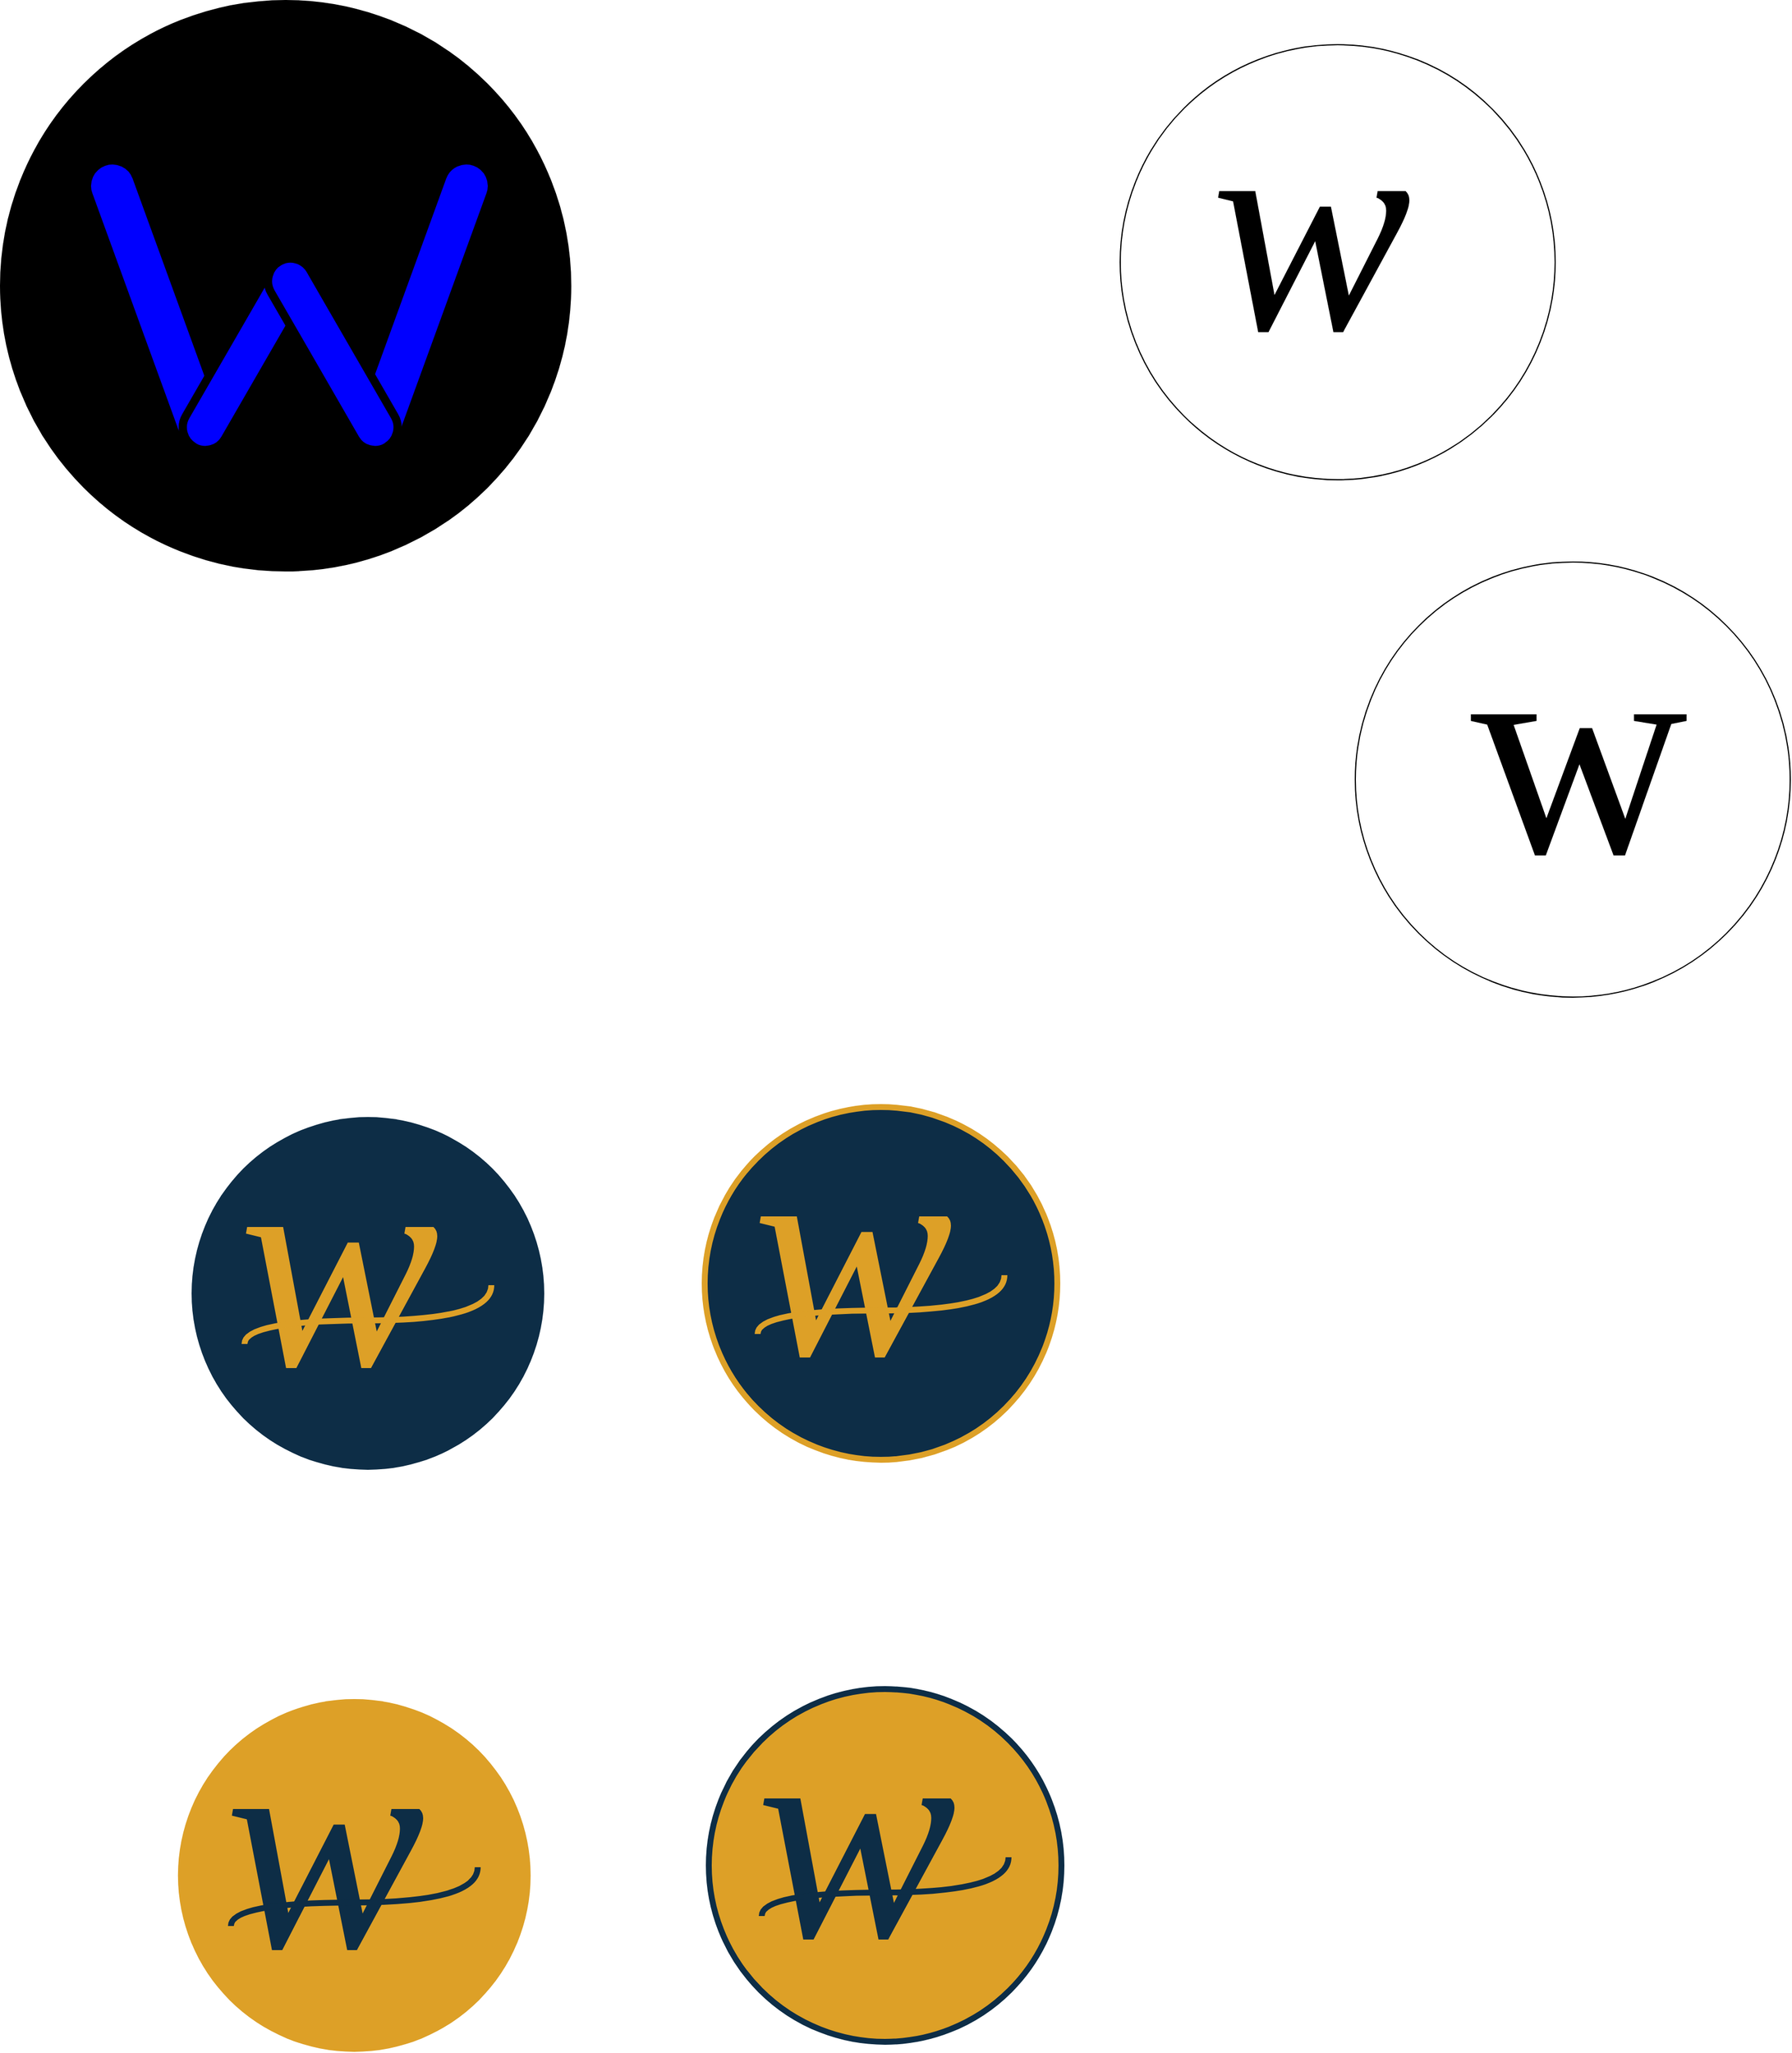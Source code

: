 <mxfile version="27.0.9" pages="2">
  <diagram name="Page-1" id="I6cSIT41pWr1QJKmcJ1D">
    <mxGraphModel dx="1732" dy="1076" grid="0" gridSize="10" guides="1" tooltips="1" connect="1" arrows="1" fold="1" page="1" pageScale="1" pageWidth="850" pageHeight="1100" math="0" shadow="0">
      <root>
        <mxCell id="0" />
        <mxCell id="1" parent="0" />
        <mxCell id="nU3M3KE65iUFqHuzffTg-18" value="" style="ellipse;whiteSpace=wrap;html=1;aspect=fixed;rounded=1;strokeColor=light-dark(#000000,#DDA027);strokeWidth=6;fillColor=light-dark(#000000,#DDA027);" parent="1" vertex="1">
          <mxGeometry x="160" y="190" width="480" height="480" as="geometry" />
        </mxCell>
        <mxCell id="nU3M3KE65iUFqHuzffTg-1" value="" style="rounded=1;whiteSpace=wrap;html=1;arcSize=50;rotation=340;strokeWidth=2;fillColor=light-dark(#0000FF,#0D2D46);strokeColor=light-dark(#000000,#DDA027);" parent="1" vertex="1">
          <mxGeometry x="270" y="319.49" width="38.41" height="251.83" as="geometry" />
        </mxCell>
        <mxCell id="nU3M3KE65iUFqHuzffTg-4" value="" style="rounded=1;whiteSpace=wrap;html=1;arcSize=50;rotation=30;strokeWidth=7;fillColor=light-dark(#0000FF,#0D2D46);strokeColor=light-dark(#000000,#DDA027);" parent="1" vertex="1">
          <mxGeometry x="348.41" y="397.32" width="38.41" height="182" as="geometry" />
        </mxCell>
        <mxCell id="nU3M3KE65iUFqHuzffTg-9" value="" style="rounded=1;whiteSpace=wrap;html=1;arcSize=50;rotation=20;strokeWidth=2;fillColor=light-dark(#0000FF,#0D2D46);strokeColor=light-dark(#000000,#DDA027);" parent="1" vertex="1">
          <mxGeometry x="498.02" y="319.49" width="38.41" height="251.83" as="geometry" />
        </mxCell>
        <mxCell id="nU3M3KE65iUFqHuzffTg-10" value="" style="rounded=1;whiteSpace=wrap;html=1;arcSize=50;rotation=-30;fillColor=light-dark(#0000FF,#0D2D46);strokeWidth=7;strokeColor=light-dark(#000000,#DDA027);" parent="1" vertex="1">
          <mxGeometry x="420.907" y="397.321" width="38.41" height="182" as="geometry" />
        </mxCell>
        <mxCell id="C2uLDltePAXWYliHR2vG-3" value="" style="ellipse;whiteSpace=wrap;html=1;aspect=fixed;" parent="1" vertex="1">
          <mxGeometry x="1110" y="225" width="370" height="370" as="geometry" />
        </mxCell>
        <mxCell id="C2uLDltePAXWYliHR2vG-4" value="w" style="text;html=1;align=center;verticalAlign=middle;resizable=0;points=[];autosize=1;strokeColor=none;fillColor=none;fontSize=256;fontFamily=Playfair Display;horizontal=1;fontSource=https%3A%2F%2Ffonts.googleapis.com%2Fcss%3Ffamily%3DPlayfair%2BDisplay;fontStyle=2" parent="1" vertex="1">
          <mxGeometry x="1162" y="220" width="220" height="320" as="geometry" />
        </mxCell>
        <mxCell id="C2uLDltePAXWYliHR2vG-5" value="" style="ellipse;whiteSpace=wrap;html=1;aspect=fixed;" parent="1" vertex="1">
          <mxGeometry x="1310" y="665" width="370" height="370" as="geometry" />
        </mxCell>
        <mxCell id="C2uLDltePAXWYliHR2vG-6" value="w" style="text;html=1;align=center;verticalAlign=middle;resizable=0;points=[];autosize=1;strokeColor=none;fillColor=none;fontSize=256;fontFamily=Playfair Display;horizontal=1;fontSource=https%3A%2F%2Ffonts.googleapis.com%2Fcss%3Ffamily%3DPlayfair%2BDisplay;fontStyle=0" parent="1" vertex="1">
          <mxGeometry x="1390" y="665" width="220" height="320" as="geometry" />
        </mxCell>
        <mxCell id="C2uLDltePAXWYliHR2vG-2" value="" style="ellipse;whiteSpace=wrap;html=1;aspect=fixed;fillColor=light-dark(#0D2D46,#0D2D46);strokeColor=none;container=0;" parent="1" vertex="1">
          <mxGeometry x="320" y="1137" width="300" height="300" as="geometry" />
        </mxCell>
        <mxCell id="nU3M3KE65iUFqHuzffTg-19" value="w&amp;nbsp;" style="text;html=1;align=center;verticalAlign=middle;resizable=0;points=[];autosize=1;strokeColor=none;fillColor=none;fontSize=256;fontFamily=Playfair Display;horizontal=1;fontSource=https%3A%2F%2Ffonts.googleapis.com%2Fcss%3Ffamily%3DPlayfair%2BDisplay;fontStyle=2;fontColor=light-dark(#DDA027,#DDA027);strokeWidth=0;container=0;" parent="1" vertex="1">
          <mxGeometry x="337.5" y="1101" width="279" height="319" as="geometry" />
        </mxCell>
        <mxCell id="C2uLDltePAXWYliHR2vG-10" value="" style="endArrow=none;html=1;rounded=0;edgeStyle=orthogonalEdgeStyle;curved=1;strokeColor=light-dark(#DDA027,#DDA027);strokeWidth=5;fillColor=#DDA027;" parent="1" edge="1">
          <mxGeometry width="50" height="50" relative="1" as="geometry">
            <mxPoint x="365" y="1330" as="sourcePoint" />
            <mxPoint x="575" y="1280" as="targetPoint" />
            <Array as="points">
              <mxPoint x="365" y="1310" />
              <mxPoint x="575" y="1310" />
            </Array>
          </mxGeometry>
        </mxCell>
        <mxCell id="ANR4fvLWFSJcWSLmMN6P-1" value="" style="ellipse;whiteSpace=wrap;html=1;aspect=fixed;fillColor=light-dark(#DDA027,#DDA027);strokeColor=none;container=0;" vertex="1" parent="1">
          <mxGeometry x="308.41" y="1632" width="300" height="300" as="geometry" />
        </mxCell>
        <mxCell id="ANR4fvLWFSJcWSLmMN6P-2" value="w&amp;nbsp;" style="text;html=1;align=center;verticalAlign=middle;resizable=0;points=[];autosize=1;strokeColor=none;fillColor=none;fontSize=256;fontFamily=Playfair Display;horizontal=1;fontSource=https%3A%2F%2Ffonts.googleapis.com%2Fcss%3Ffamily%3DPlayfair%2BDisplay;fontStyle=2;fontColor=light-dark(#0D2D46,#0D2D46);strokeWidth=0;container=0;" vertex="1" parent="1">
          <mxGeometry x="325.91" y="1596" width="279" height="319" as="geometry" />
        </mxCell>
        <mxCell id="ANR4fvLWFSJcWSLmMN6P-3" value="" style="endArrow=none;html=1;rounded=0;edgeStyle=orthogonalEdgeStyle;curved=1;strokeColor=light-dark(#0D2D46,#0D2D46);strokeWidth=5;fillColor=#DDA027;" edge="1" parent="1">
          <mxGeometry width="50" height="50" relative="1" as="geometry">
            <mxPoint x="353.41" y="1825" as="sourcePoint" />
            <mxPoint x="563.41" y="1775" as="targetPoint" />
            <Array as="points">
              <mxPoint x="353.41" y="1805" />
              <mxPoint x="563.41" y="1805" />
            </Array>
          </mxGeometry>
        </mxCell>
        <mxCell id="ANR4fvLWFSJcWSLmMN6P-10" value="" style="ellipse;whiteSpace=wrap;html=1;aspect=fixed;fillColor=light-dark(#DDA027,#DDA027);strokeColor=light-dark(#0D2D46,#0D2D46);container=0;strokeWidth=5;" vertex="1" parent="1">
          <mxGeometry x="760" y="1623.5" width="300" height="300" as="geometry" />
        </mxCell>
        <mxCell id="ANR4fvLWFSJcWSLmMN6P-11" value="w&amp;nbsp;" style="text;html=1;align=center;verticalAlign=middle;resizable=0;points=[];autosize=1;strokeColor=none;fillColor=none;fontSize=256;fontFamily=Playfair Display;horizontal=1;fontSource=https%3A%2F%2Ffonts.googleapis.com%2Fcss%3Ffamily%3DPlayfair%2BDisplay;fontStyle=2;fontColor=light-dark(#0D2D46,#0D2D46);strokeWidth=0;container=0;" vertex="1" parent="1">
          <mxGeometry x="777.5" y="1587.5" width="279" height="319" as="geometry" />
        </mxCell>
        <mxCell id="ANR4fvLWFSJcWSLmMN6P-12" value="" style="endArrow=none;html=1;rounded=0;edgeStyle=orthogonalEdgeStyle;curved=1;strokeColor=light-dark(#0D2D46,#0D2D46);strokeWidth=5;fillColor=#DDA027;" edge="1" parent="1">
          <mxGeometry width="50" height="50" relative="1" as="geometry">
            <mxPoint x="805" y="1816.5" as="sourcePoint" />
            <mxPoint x="1015" y="1766.5" as="targetPoint" />
            <Array as="points">
              <mxPoint x="805" y="1796.5" />
              <mxPoint x="1015" y="1796.5" />
            </Array>
          </mxGeometry>
        </mxCell>
        <mxCell id="ANR4fvLWFSJcWSLmMN6P-16" value="" style="ellipse;whiteSpace=wrap;html=1;aspect=fixed;fillColor=light-dark(#0D2D46,#0D2D46);strokeColor=light-dark(#DDA027,#DDA027);container=0;strokeWidth=5;" vertex="1" parent="1">
          <mxGeometry x="756.5" y="1128.5" width="300" height="300" as="geometry" />
        </mxCell>
        <mxCell id="ANR4fvLWFSJcWSLmMN6P-17" value="w&amp;nbsp;" style="text;html=1;align=center;verticalAlign=middle;resizable=0;points=[];autosize=1;strokeColor=none;fillColor=none;fontSize=256;fontFamily=Playfair Display;horizontal=1;fontSource=https%3A%2F%2Ffonts.googleapis.com%2Fcss%3Ffamily%3DPlayfair%2BDisplay;fontStyle=2;fontColor=light-dark(#DDA027,#DDA027);strokeWidth=0;container=0;" vertex="1" parent="1">
          <mxGeometry x="774" y="1092.5" width="279" height="319" as="geometry" />
        </mxCell>
        <mxCell id="ANR4fvLWFSJcWSLmMN6P-18" value="" style="endArrow=none;html=1;rounded=0;edgeStyle=orthogonalEdgeStyle;curved=1;strokeColor=light-dark(#DDA027,#DDA027);strokeWidth=5;fillColor=#DDA027;" edge="1" parent="1">
          <mxGeometry width="50" height="50" relative="1" as="geometry">
            <mxPoint x="801.5" y="1321.5" as="sourcePoint" />
            <mxPoint x="1011.5" y="1271.5" as="targetPoint" />
            <Array as="points">
              <mxPoint x="801.5" y="1301.5" />
              <mxPoint x="1011.5" y="1301.5" />
            </Array>
          </mxGeometry>
        </mxCell>
      </root>
    </mxGraphModel>
  </diagram>
  <diagram id="qs-07e6CgosfL4ByRkmO" name="Page-2">
    <mxGraphModel dx="2165" dy="1345" grid="0" gridSize="10" guides="1" tooltips="1" connect="1" arrows="1" fold="1" page="1" pageScale="1" pageWidth="850" pageHeight="1100" math="0" shadow="0">
      <root>
        <mxCell id="0" />
        <mxCell id="1" parent="0" />
      </root>
    </mxGraphModel>
  </diagram>
</mxfile>
